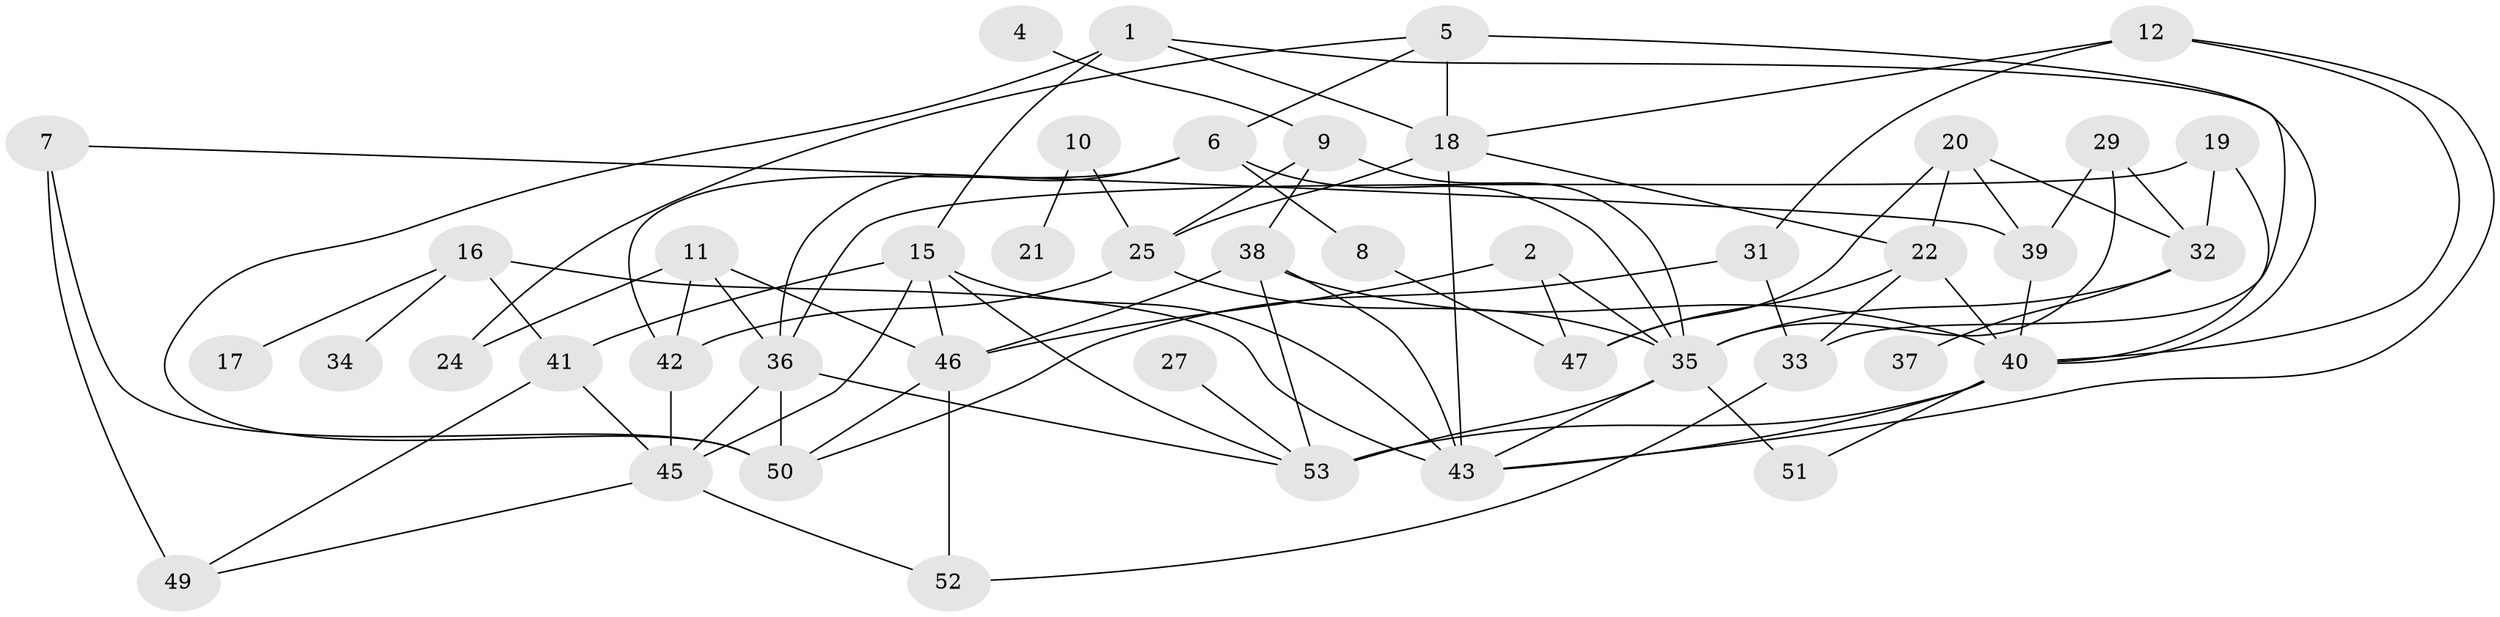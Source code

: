 // original degree distribution, {3: 0.28, 4: 0.18666666666666668, 0: 0.12, 1: 0.08, 5: 0.12, 2: 0.10666666666666667, 6: 0.08, 8: 0.02666666666666667}
// Generated by graph-tools (version 1.1) at 2025/35/03/04/25 23:35:51]
// undirected, 44 vertices, 87 edges
graph export_dot {
  node [color=gray90,style=filled];
  1;
  2;
  4;
  5;
  6;
  7;
  8;
  9;
  10;
  11;
  12;
  15;
  16;
  17;
  18;
  19;
  20;
  21;
  22;
  24;
  25;
  27;
  29;
  31;
  32;
  33;
  34;
  35;
  36;
  37;
  38;
  39;
  40;
  41;
  42;
  43;
  45;
  46;
  47;
  49;
  50;
  51;
  52;
  53;
  1 -- 15 [weight=2.0];
  1 -- 18 [weight=1.0];
  1 -- 40 [weight=1.0];
  1 -- 50 [weight=1.0];
  2 -- 35 [weight=1.0];
  2 -- 46 [weight=1.0];
  2 -- 47 [weight=1.0];
  4 -- 9 [weight=1.0];
  5 -- 6 [weight=1.0];
  5 -- 18 [weight=1.0];
  5 -- 24 [weight=1.0];
  5 -- 33 [weight=2.0];
  6 -- 8 [weight=1.0];
  6 -- 35 [weight=1.0];
  6 -- 36 [weight=1.0];
  6 -- 42 [weight=1.0];
  7 -- 39 [weight=1.0];
  7 -- 49 [weight=2.0];
  7 -- 50 [weight=1.0];
  8 -- 47 [weight=1.0];
  9 -- 25 [weight=1.0];
  9 -- 35 [weight=2.0];
  9 -- 38 [weight=1.0];
  10 -- 21 [weight=1.0];
  10 -- 25 [weight=1.0];
  11 -- 24 [weight=1.0];
  11 -- 36 [weight=1.0];
  11 -- 42 [weight=1.0];
  11 -- 46 [weight=1.0];
  12 -- 18 [weight=1.0];
  12 -- 31 [weight=1.0];
  12 -- 40 [weight=1.0];
  12 -- 43 [weight=1.0];
  15 -- 41 [weight=1.0];
  15 -- 43 [weight=2.0];
  15 -- 45 [weight=1.0];
  15 -- 46 [weight=1.0];
  15 -- 53 [weight=1.0];
  16 -- 17 [weight=1.0];
  16 -- 34 [weight=1.0];
  16 -- 41 [weight=1.0];
  16 -- 43 [weight=2.0];
  18 -- 22 [weight=1.0];
  18 -- 25 [weight=1.0];
  18 -- 43 [weight=1.0];
  19 -- 32 [weight=1.0];
  19 -- 36 [weight=1.0];
  19 -- 40 [weight=1.0];
  20 -- 22 [weight=1.0];
  20 -- 32 [weight=1.0];
  20 -- 39 [weight=1.0];
  20 -- 47 [weight=1.0];
  22 -- 33 [weight=1.0];
  22 -- 40 [weight=1.0];
  22 -- 47 [weight=1.0];
  25 -- 35 [weight=1.0];
  25 -- 42 [weight=1.0];
  27 -- 53 [weight=1.0];
  29 -- 32 [weight=1.0];
  29 -- 35 [weight=1.0];
  29 -- 39 [weight=1.0];
  31 -- 33 [weight=1.0];
  31 -- 50 [weight=1.0];
  32 -- 35 [weight=1.0];
  32 -- 37 [weight=1.0];
  33 -- 52 [weight=1.0];
  35 -- 43 [weight=1.0];
  35 -- 51 [weight=1.0];
  35 -- 53 [weight=1.0];
  36 -- 45 [weight=1.0];
  36 -- 50 [weight=1.0];
  36 -- 53 [weight=1.0];
  38 -- 40 [weight=2.0];
  38 -- 43 [weight=1.0];
  38 -- 46 [weight=1.0];
  38 -- 53 [weight=1.0];
  39 -- 40 [weight=1.0];
  40 -- 43 [weight=2.0];
  40 -- 51 [weight=1.0];
  40 -- 53 [weight=2.0];
  41 -- 45 [weight=1.0];
  41 -- 49 [weight=1.0];
  42 -- 45 [weight=1.0];
  45 -- 49 [weight=1.0];
  45 -- 52 [weight=1.0];
  46 -- 50 [weight=1.0];
  46 -- 52 [weight=2.0];
}
